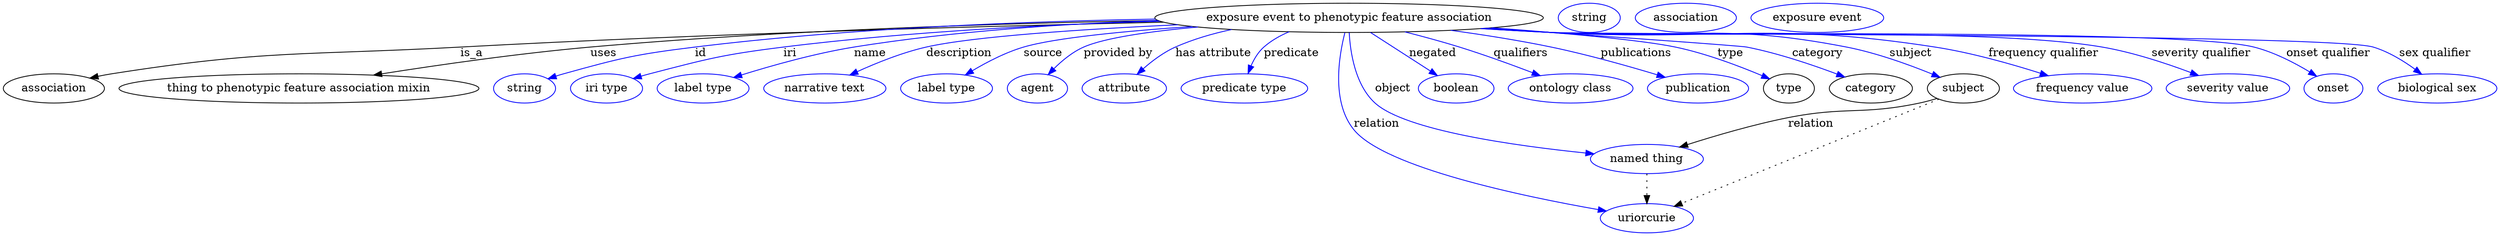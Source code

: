 digraph {
	graph [bb="0,0,2522.8,283"];
	node [label="\N"];
	"exposure event to phenotypic feature association"	 [height=0.5,
		label="exposure event to phenotypic feature association",
		pos="1346,265",
		width=5.0732];
	association	 [height=0.5,
		pos="50.046,178",
		width=1.3902];
	"exposure event to phenotypic feature association" -> association	 [label=is_a,
		lp="460.05,221.5",
		pos="e,86.58,190.38 1168,260.83 986.92,255.88 698.22,246.08 449.05,229 297.58,218.62 257.95,225.63 109.05,196 104.91,195.18 100.65,194.18 \
96.404,193.09"];
	"thing to phenotypic feature association mixin"	 [height=0.5,
		pos="289.05,178",
		width=4.7482];
	"exposure event to phenotypic feature association" -> "thing to phenotypic feature association mixin"	 [label=uses,
		lp="591.05,221.5",
		pos="e,365.29,194.14 1172.1,259.41 981.93,252.84 689.59,241.26 579.05,229 510.15,221.36 432.87,207.5 375.42,196.16"];
	id	 [color=blue,
		height=0.5,
		label=string,
		pos="508.05,178",
		width=0.84854];
	"exposure event to phenotypic feature association" -> id	 [color=blue,
		label=id,
		lp="690.55,221.5",
		pos="e,531.87,189.59 1173,259.14 1009.3,252.95 775.59,242.26 685.05,229 623.08,219.93 607.3,216.27 548.05,196 545.8,195.23 543.5,194.38 \
541.2,193.48",
		style=solid];
	iri	 [color=blue,
		height=0.5,
		label="iri type",
		pos="593.05,178",
		width=1.011];
	"exposure event to phenotypic feature association" -> iri	 [color=blue,
		label=iri,
		lp="782.55,221.5",
		pos="e,621.05,189.66 1179.2,257.67 1039.4,250.93 850.93,240.3 776.05,229 714.12,219.66 698.79,214.79 639.05,196 636.28,195.13 633.45,\
194.18 630.61,193.18",
		style=solid];
	name	 [color=blue,
		height=0.5,
		label="label type",
		pos="693.05,178",
		width=1.2638];
	"exposure event to phenotypic feature association" -> name	 [color=blue,
		label=name,
		lp="864.55,221.5",
		pos="e,724.99,191.03 1180.9,257.3 1061.4,250.93 910.5,240.98 849.05,229 809.3,221.25 765.6,206.39 734.6,194.7",
		style=solid];
	description	 [color=blue,
		height=0.5,
		label="narrative text",
		pos="814.05,178",
		width=1.6068];
	"exposure event to phenotypic feature association" -> description	 [color=blue,
		label=description,
		lp="955.55,221.5",
		pos="e,841.78,194.02 1183,256.83 1085.9,250.83 972.61,241.55 925.05,229 899.15,222.17 871.78,209.66 850.7,198.74",
		style=solid];
	source	 [color=blue,
		height=0.5,
		label="label type",
		pos="935.05,178",
		width=1.2638];
	"exposure event to phenotypic feature association" -> source	 [color=blue,
		label=source,
		lp="1041,221.5",
		pos="e,956.62,193.93 1197.9,254.39 1129.1,248.27 1055.4,239.66 1023,229 1002.5,222.24 981.52,210.3 965.18,199.66",
		style=solid];
	"provided by"	 [color=blue,
		height=0.5,
		label=agent,
		pos="1028,178",
		width=0.83048];
	"exposure event to phenotypic feature association" -> "provided by"	 [color=blue,
		label="provided by",
		lp="1118,221.5",
		pos="e,1041.7,194.62 1207.7,253.22 1157.4,247.4 1107.5,239.38 1085,229 1071.4,222.69 1058.7,211.99 1048.7,202.02",
		style=solid];
	"has attribute"	 [color=blue,
		height=0.5,
		label=attribute,
		pos="1116,178",
		width=1.1193];
	"exposure event to phenotypic feature association" -> "has attribute"	 [color=blue,
		label="has attribute",
		lp="1210.5,221.5",
		pos="e,1131.6,194.71 1238.8,250.38 1217.7,245.25 1196.2,238.32 1177,229 1163.1,222.19 1149.6,211.5 1138.9,201.66",
		style=solid];
	predicate	 [color=blue,
		height=0.5,
		label="predicate type",
		pos="1235,178",
		width=1.679];
	"exposure event to phenotypic feature association" -> predicate	 [color=blue,
		label=predicate,
		lp="1284,221.5",
		pos="e,1239.9,196.03 1287.7,247.9 1277.3,242.99 1267.2,236.78 1259,229 1252.3,222.59 1247.3,213.93 1243.6,205.56",
		style=solid];
	object	 [color=blue,
		height=0.5,
		label="named thing",
		pos="1653,91",
		width=1.5346];
	"exposure event to phenotypic feature association" -> object	 [color=blue,
		label=object,
		lp="1395,178",
		pos="e,1601.7,97.774 1346.4,246.62 1347.9,223.15 1354,182.85 1378,160 1408.4,131.1 1520.2,110.11 1591.5,99.295",
		style=solid];
	relation	 [color=blue,
		height=0.5,
		label=uriorcurie,
		pos="1653,18",
		width=1.2638];
	"exposure event to phenotypic feature association" -> relation	 [color=blue,
		label=relation,
		lp="1387,134.5",
		pos="e,1609.5,23.413 1342.5,246.79 1338,217.15 1334,158.64 1366,127 1430.4,63.402 1535.7,36.217 1599.2,25.12",
		style=solid];
	negated	 [color=blue,
		height=0.5,
		label=boolean,
		pos="1459,178",
		width=1.0652];
	"exposure event to phenotypic feature association" -> negated	 [color=blue,
		label=negated,
		lp="1431.5,221.5",
		pos="e,1439.1,193.39 1369.5,246.97 1387.4,233.19 1412.1,214.13 1431.1,199.54",
		style=solid];
	qualifiers	 [color=blue,
		height=0.5,
		label="ontology class",
		pos="1577,178",
		width=1.7151];
	"exposure event to phenotypic feature association" -> qualifiers	 [color=blue,
		label=qualifiers,
		lp="1520,221.5",
		pos="e,1543.5,193.2 1402.3,247.83 1419.9,242.15 1439.4,235.6 1457,229 1482.9,219.32 1511.4,207.28 1534.1,197.33",
		style=solid];
	publications	 [color=blue,
		height=0.5,
		label=publication,
		pos="1707,178",
		width=1.3902];
	"exposure event to phenotypic feature association" -> publications	 [color=blue,
		label=publications,
		lp="1636.5,221.5",
		pos="e,1671.9,190.97 1447.3,250 1480.3,244.36 1516.9,237.27 1550,229 1588.4,219.43 1631.1,205.35 1662.2,194.4",
		style=solid];
	type	 [height=0.5,
		pos="1802,178",
		width=0.75];
	"exposure event to phenotypic feature association" -> type	 [color=blue,
		label=type,
		lp="1736,221.5",
		pos="e,1780.5,189.28 1475.5,252.26 1558.6,243.82 1654.5,233.5 1674,229 1716.4,219.23 1726.1,213.08 1766,196 1767.8,195.24 1769.6,194.43 \
1771.5,193.59",
		style=solid];
	category	 [height=0.5,
		pos="1888,178",
		width=1.1374];
	"exposure event to phenotypic feature association" -> category	 [color=blue,
		label=category,
		lp="1825.5,221.5",
		pos="e,1859.8,191.2 1477.3,252.45 1497.3,250.59 1517.7,248.72 1537,247 1632.6,238.5 1658.5,250.03 1752,229 1786.3,221.29 1823.6,206.86 \
1850.4,195.31",
		style=solid];
	subject	 [height=0.5,
		pos="1983,178",
		width=0.99297];
	"exposure event to phenotypic feature association" -> subject	 [color=blue,
		label=subject,
		lp="1920.5,221.5",
		pos="e,1957.4,190.9 1474.7,252.22 1495.5,250.34 1516.9,248.52 1537,247 1677.3,236.4 1715.6,258.82 1853,229 1886.5,221.75 1922.5,207.02 \
1948.1,195.24",
		style=solid];
	"frequency qualifier"	 [color=blue,
		height=0.5,
		label="frequency value",
		pos="2104,178",
		width=1.8776];
	"exposure event to phenotypic feature association" -> "frequency qualifier"	 [color=blue,
		label="frequency qualifier",
		lp="2055,221.5",
		pos="e,2066.6,193.04 1473.6,252.09 1494.8,250.2 1516.5,248.42 1537,247 1717.7,234.5 1765.8,260.77 1944,229 1983.1,222.05 2025.8,208.1 \
2057.2,196.54",
		style=solid];
	"severity qualifier"	 [color=blue,
		height=0.5,
		label="severity value",
		pos="2249,178",
		width=1.661];
	"exposure event to phenotypic feature association" -> "severity qualifier"	 [color=blue,
		label="severity qualifier",
		lp="2208.5,221.5",
		pos="e,2217,193.22 1472.3,251.97 1493.9,250.07 1516.1,248.31 1537,247 1664.4,239.01 1985.8,253.44 2111,229 2144.5,222.47 2180.7,208.86 \
2207.5,197.35",
		style=solid];
	"onset qualifier"	 [color=blue,
		height=0.5,
		label=onset,
		pos="2356,178",
		width=0.81243];
	"exposure event to phenotypic feature association" -> "onset qualifier"	 [color=blue,
		label="onset qualifier",
		lp="2335.5,221.5",
		pos="e,2336.7,191.61 1471.8,251.9 1493.5,250 1515.9,248.26 1537,247 1617.2,242.23 2181.4,249.2 2259,229 2283.9,222.54 2309.5,208.72 2328.1,\
197.1",
		style=solid];
	"sex qualifier"	 [color=blue,
		height=0.5,
		label="biological sex",
		pos="2463,178",
		width=1.661];
	"exposure event to phenotypic feature association" -> "sex qualifier"	 [color=blue,
		label="sex qualifier",
		lp="2444,221.5",
		pos="e,2442.1,195.05 1471.3,251.89 1493.2,249.97 1515.8,248.23 1537,247 1630.5,241.61 2289.2,255.18 2379,229 2398.6,223.3 2418.2,211.8 \
2433.6,201.16",
		style=solid];
	object -> relation	 [pos="e,1653,36.09 1653,72.955 1653,64.883 1653,55.176 1653,46.182",
		style=dotted];
	association_type	 [color=blue,
		height=0.5,
		label=string,
		pos="1577,265",
		width=0.84854];
	association_category	 [color=blue,
		height=0.5,
		label=association,
		pos="1676,265",
		width=1.3902];
	subject -> object	 [label=relation,
		lp="1824,134.5",
		pos="e,1687.9,105.03 1956.3,166.04 1950.4,163.75 1944.1,161.58 1938,160 1879.5,144.64 1862,155.81 1803,142 1766.8,133.52 1727,119.77 \
1697.5,108.68"];
	subject -> relation	 [pos="e,1682.1,32.081 1957.2,165.45 1899.2,137.37 1759.1,69.408 1691.2,36.486",
		style=dotted];
	"exposure event to phenotypic feature association_subject"	 [color=blue,
		height=0.5,
		label="exposure event",
		pos="1808,265",
		width=1.7693];
}
